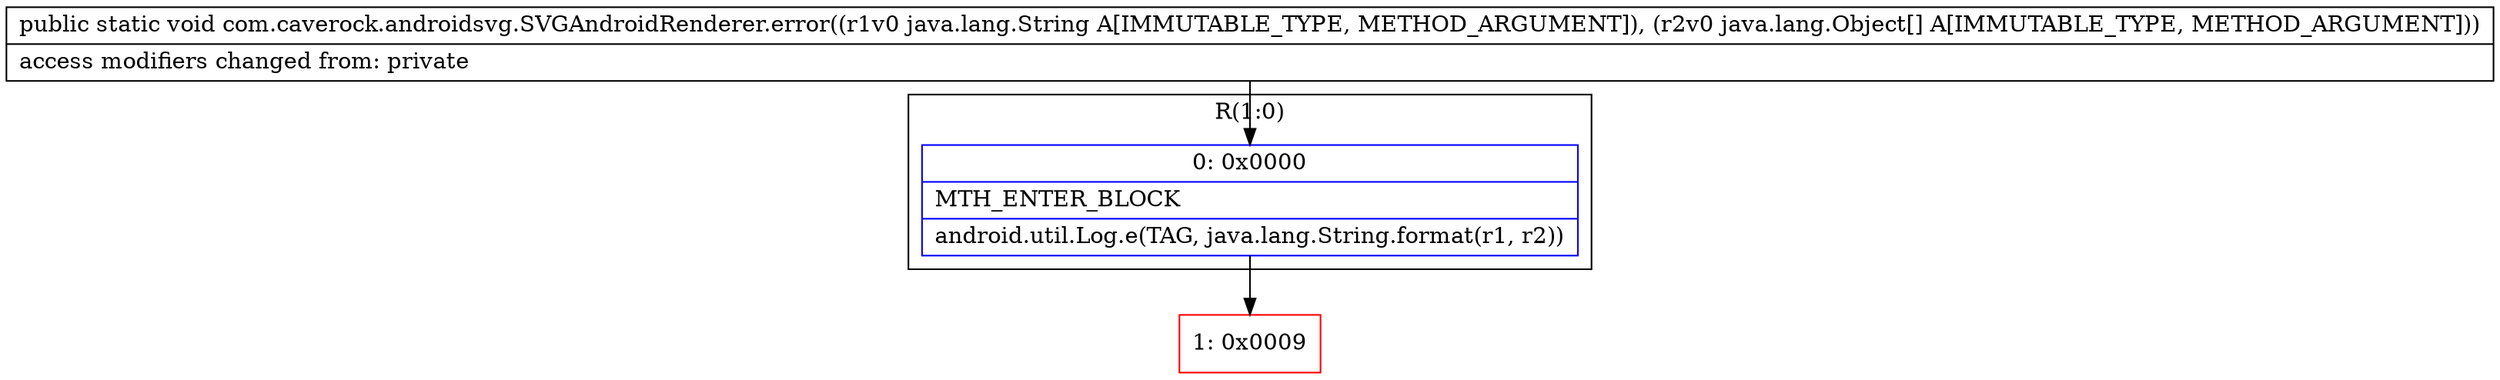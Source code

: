 digraph "CFG forcom.caverock.androidsvg.SVGAndroidRenderer.error(Ljava\/lang\/String;[Ljava\/lang\/Object;)V" {
subgraph cluster_Region_670898126 {
label = "R(1:0)";
node [shape=record,color=blue];
Node_0 [shape=record,label="{0\:\ 0x0000|MTH_ENTER_BLOCK\l|android.util.Log.e(TAG, java.lang.String.format(r1, r2))\l}"];
}
Node_1 [shape=record,color=red,label="{1\:\ 0x0009}"];
MethodNode[shape=record,label="{public static void com.caverock.androidsvg.SVGAndroidRenderer.error((r1v0 java.lang.String A[IMMUTABLE_TYPE, METHOD_ARGUMENT]), (r2v0 java.lang.Object[] A[IMMUTABLE_TYPE, METHOD_ARGUMENT]))  | access modifiers changed from: private\l}"];
MethodNode -> Node_0;
Node_0 -> Node_1;
}

